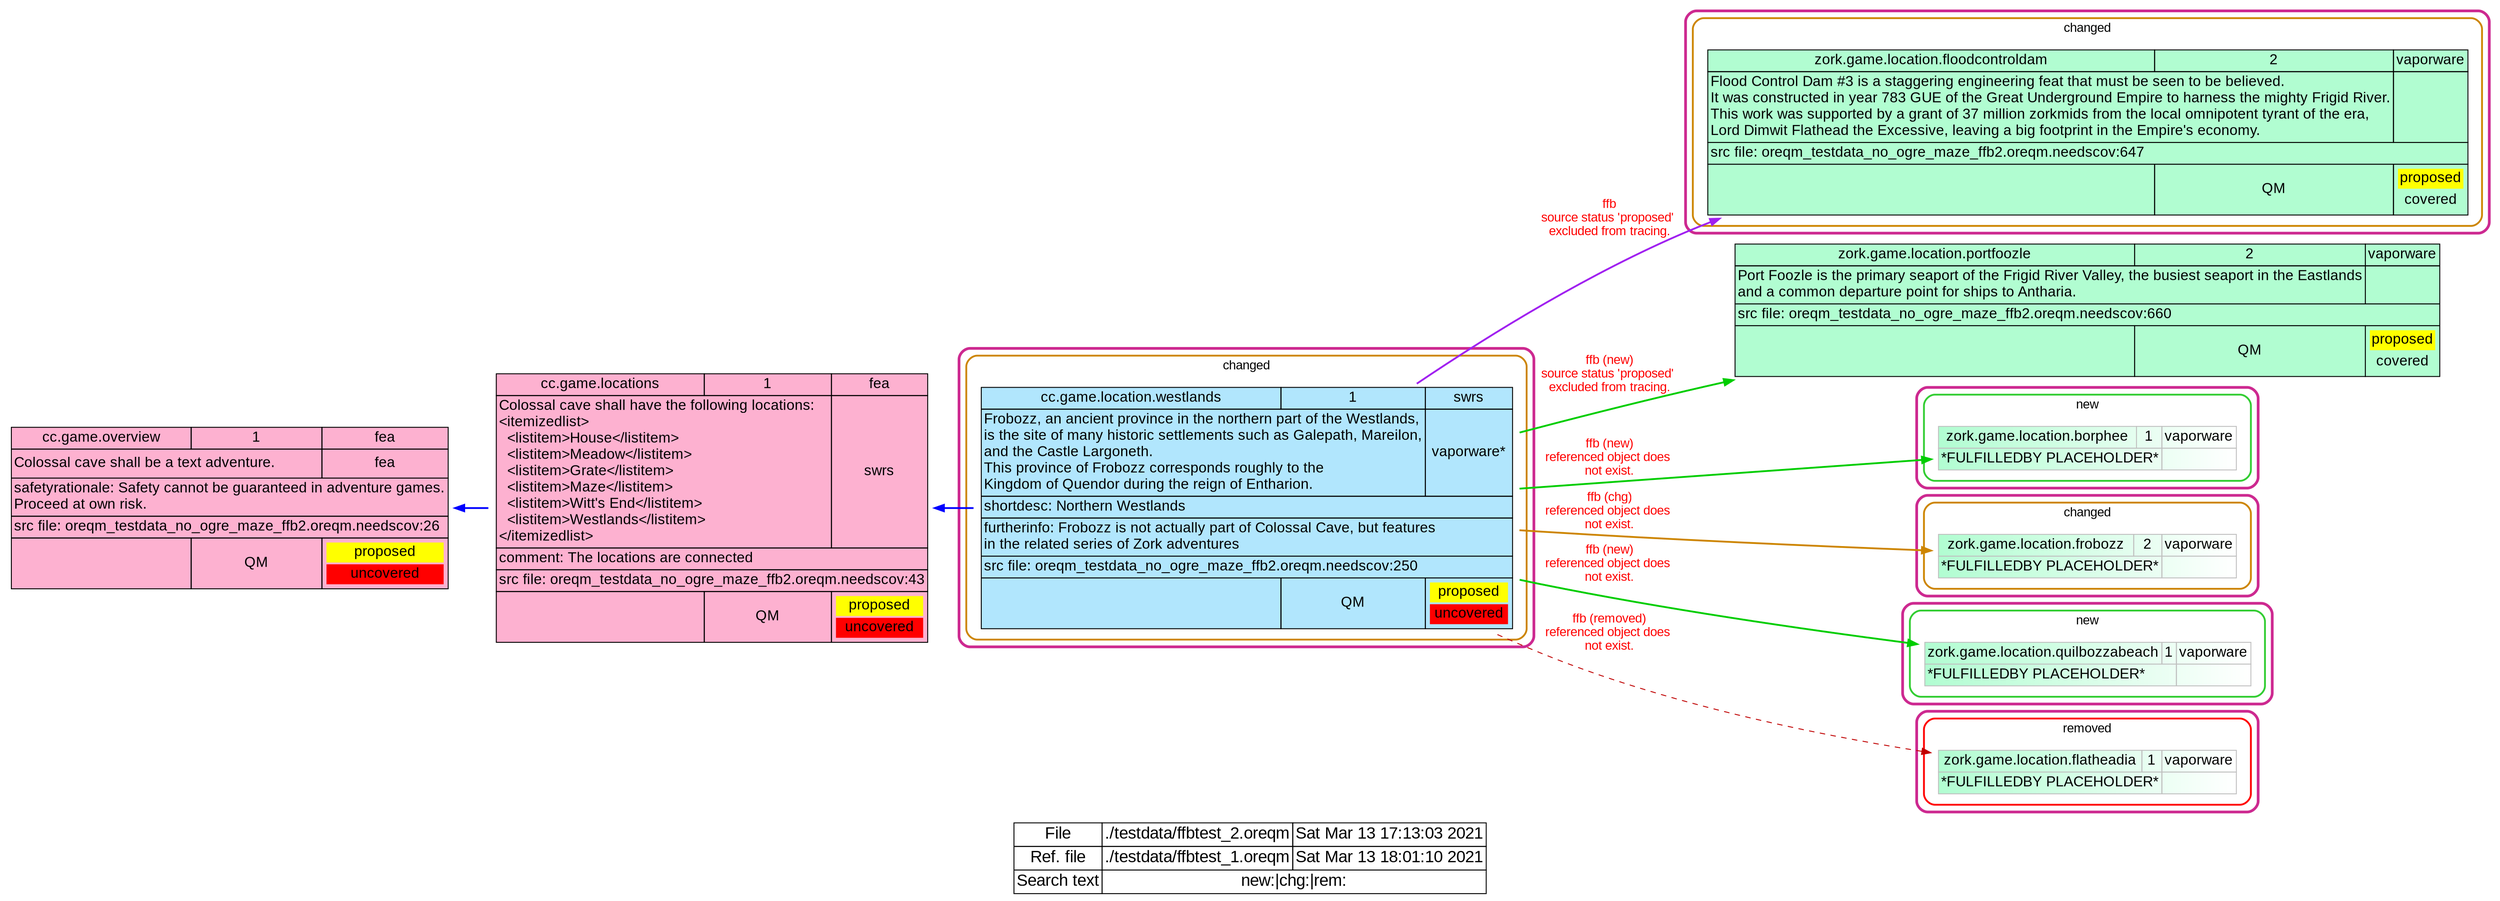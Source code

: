 digraph "" {
  rankdir="RL"
  node [shape=plaintext fontname="Arial" fontsize=16]
  edge [color="blue",dir="forward",arrowhead="normal",arrowtail="normal"];

  "cc.game.overview" [id="cc.game.overview" label=<
      <TABLE BGCOLOR="#FDB1D0" BORDER="0" CELLSPACING="0" CELLBORDER="1" COLOR="black" >
        <TR><TD CELLSPACING="0" >cc.game.overview</TD><TD>1</TD><TD>fea</TD></TR>
        <TR><TD COLSPAN="2" ALIGN="LEFT">Colossal cave shall be a text adventure.<BR ALIGN="LEFT"/></TD><TD><TABLE BORDER="0"><TR><TD>fea</TD></TR></TABLE></TD></TR>
        <TR><TD COLSPAN="3" ALIGN="LEFT">safetyrationale: Safety cannot be guaranteed in adventure games.<BR ALIGN="LEFT"/>Proceed at own risk.<BR ALIGN="LEFT"/></TD></TR>
        <TR><TD COLSPAN="3" ALIGN="LEFT">src file: oreqm_testdata_no_ogre_maze_ffb2.oreqm.needscov:26<BR ALIGN="LEFT"/></TD></TR>
        <TR><TD></TD><TD>QM</TD><TD><TABLE BORDER="0"><TR><TD BGCOLOR="yellow">proposed</TD></TR><TR><TD BGCOLOR="red">uncovered</TD></TR></TABLE></TD></TR>
      </TABLE>>];

  "cc.game.locations" [id="cc.game.locations" label=<
      <TABLE BGCOLOR="#FDB1D0" BORDER="0" CELLSPACING="0" CELLBORDER="1" COLOR="black" >
        <TR><TD CELLSPACING="0" >cc.game.locations</TD><TD>1</TD><TD>fea</TD></TR>
        <TR><TD COLSPAN="2" ALIGN="LEFT">Colossal cave shall have the following locations:<BR ALIGN="LEFT"/>&lt;itemizedlist&gt;<BR ALIGN="LEFT"/>  &lt;listitem&gt;House&lt;/listitem&gt;<BR ALIGN="LEFT"/>  &lt;listitem&gt;Meadow&lt;/listitem&gt;<BR ALIGN="LEFT"/>  &lt;listitem&gt;Grate&lt;/listitem&gt;<BR ALIGN="LEFT"/>  &lt;listitem&gt;Maze&lt;/listitem&gt;<BR ALIGN="LEFT"/>  &lt;listitem&gt;Witt's End&lt;/listitem&gt;<BR ALIGN="LEFT"/>  &lt;listitem&gt;Westlands&lt;/listitem&gt;<BR ALIGN="LEFT"/>&lt;/itemizedlist&gt;<BR ALIGN="LEFT"/></TD><TD><TABLE BORDER="0"><TR><TD>swrs</TD></TR></TABLE></TD></TR>
        <TR><TD COLSPAN="3" ALIGN="LEFT">comment: The locations are connected<BR ALIGN="LEFT"/></TD></TR>
        <TR><TD COLSPAN="3" ALIGN="LEFT">src file: oreqm_testdata_no_ogre_maze_ffb2.oreqm.needscov:43<BR ALIGN="LEFT"/></TD></TR>
        <TR><TD></TD><TD>QM</TD><TD><TABLE BORDER="0"><TR><TD BGCOLOR="yellow">proposed</TD></TR><TR><TD BGCOLOR="red">uncovered</TD></TR></TABLE></TD></TR>
      </TABLE>>];

subgraph "cluster_cc.game.location.westlands" { id="sel_cc.game.location.westlands" color=maroon3 penwidth=3 label="" style="rounded"
subgraph "cluster_cc.game.location.westlands_changed" { color=orange3 penwidth=2 label="changed" fontname="Arial" labelloc="t" style="rounded"
  "cc.game.location.westlands" [id="cc.game.location.westlands" label=<
      <TABLE BGCOLOR="#B1E6FD" BORDER="0" CELLSPACING="0" CELLBORDER="1" COLOR="black" >
        <TR><TD CELLSPACING="0" >cc.game.location.westlands</TD><TD>1</TD><TD>swrs</TD></TR>
        <TR><TD COLSPAN="2" ALIGN="LEFT">Frobozz, an ancient province in the northern part of the Westlands,<BR ALIGN="LEFT"/>is the site of many historic settlements such as Galepath, Mareilon,<BR ALIGN="LEFT"/>and the Castle Largoneth.<BR ALIGN="LEFT"/>This province of Frobozz corresponds roughly to the<BR ALIGN="LEFT"/>Kingdom of Quendor during the reign of Entharion.<BR ALIGN="LEFT"/></TD><TD><TABLE BORDER="0"><TR><TD>vaporware*</TD></TR></TABLE></TD></TR>
        <TR><TD COLSPAN="3" ALIGN="LEFT">shortdesc: Northern Westlands<BR ALIGN="LEFT"/></TD></TR>
        <TR><TD COLSPAN="3" ALIGN="LEFT">furtherinfo: Frobozz is not actually part of Colossal Cave, but features<BR ALIGN="LEFT"/>in the related series of Zork adventures<BR ALIGN="LEFT"/></TD></TR>
        <TR><TD COLSPAN="3" ALIGN="LEFT">src file: oreqm_testdata_no_ogre_maze_ffb2.oreqm.needscov:250<BR ALIGN="LEFT"/></TD></TR>
        <TR><TD></TD><TD>QM</TD><TD><TABLE BORDER="0"><TR><TD BGCOLOR="yellow">proposed</TD></TR><TR><TD BGCOLOR="red">uncovered</TD></TR></TABLE></TD></TR>
      </TABLE>>];
}
}

subgraph "cluster_zork.game.location.floodcontroldam" { id="sel_zork.game.location.floodcontroldam" color=maroon3 penwidth=3 label="" style="rounded"
subgraph "cluster_zork.game.location.floodcontroldam_changed" { color=orange3 penwidth=2 label="changed" fontname="Arial" labelloc="t" style="rounded"
  "zork.game.location.floodcontroldam" [id="zork.game.location.floodcontroldam" label=<
      <TABLE BGCOLOR="#B1FDD1" BORDER="0" CELLSPACING="0" CELLBORDER="1" COLOR="black" >
        <TR><TD CELLSPACING="0" >zork.game.location.floodcontroldam</TD><TD>2</TD><TD>vaporware</TD></TR>
        <TR><TD COLSPAN="2" ALIGN="LEFT">Flood Control Dam #3 is a staggering engineering feat that must be seen to be believed.<BR ALIGN="LEFT"/>It was constructed in year 783 GUE of the Great Underground Empire to harness the mighty Frigid River.<BR ALIGN="LEFT"/>This work was supported by a grant of 37 million zorkmids from the local omnipotent tyrant of the era,<BR ALIGN="LEFT"/>Lord Dimwit Flathead the Excessive, leaving a big footprint in the Empire's economy.<BR ALIGN="LEFT"/></TD><TD></TD></TR>
        <TR><TD COLSPAN="3" ALIGN="LEFT">src file: oreqm_testdata_no_ogre_maze_ffb2.oreqm.needscov:647<BR ALIGN="LEFT"/></TD></TR>
        <TR><TD></TD><TD>QM</TD><TD><TABLE BORDER="0"><TR><TD BGCOLOR="yellow">proposed</TD></TR><TR><TD >covered</TD></TR></TABLE></TD></TR>
      </TABLE>>];
}
}

  "zork.game.location.portfoozle" [id="zork.game.location.portfoozle" label=<
      <TABLE BGCOLOR="#B1FDD1" BORDER="0" CELLSPACING="0" CELLBORDER="1" COLOR="black" >
        <TR><TD CELLSPACING="0" >zork.game.location.portfoozle</TD><TD>2</TD><TD>vaporware</TD></TR>
        <TR><TD COLSPAN="2" ALIGN="LEFT">Port Foozle is the primary seaport of the Frigid River Valley, the busiest seaport in the Eastlands<BR ALIGN="LEFT"/>and a common departure point for ships to Antharia.<BR ALIGN="LEFT"/></TD><TD></TD></TR>
        <TR><TD COLSPAN="3" ALIGN="LEFT">src file: oreqm_testdata_no_ogre_maze_ffb2.oreqm.needscov:660<BR ALIGN="LEFT"/></TD></TR>
        <TR><TD></TD><TD>QM</TD><TD><TABLE BORDER="0"><TR><TD BGCOLOR="yellow">proposed</TD></TR><TR><TD >covered</TD></TR></TABLE></TD></TR>
      </TABLE>>];

subgraph "cluster_zork.game.location.borphee" { id="sel_zork.game.location.borphee" color=maroon3 penwidth=3 label="" style="rounded"
subgraph "cluster_zork.game.location.borphee_new" { color=limegreen penwidth=2 label="new" fontname="Arial" labelloc="t" style="rounded"
  "zork.game.location.borphee" [id="zork.game.location.borphee" label=<
      <TABLE BGCOLOR="#B1FDD1:white" BORDER="0" CELLSPACING="0" CELLBORDER="1" COLOR="grey" >
        <TR><TD CELLSPACING="0" >zork.game.location.borphee</TD><TD>1</TD><TD>vaporware</TD></TR>
        <TR><TD COLSPAN="2" ALIGN="LEFT">*FULFILLEDBY PLACEHOLDER*<BR ALIGN="LEFT"/></TD><TD></TD></TR>
      </TABLE>>];
}
}

subgraph "cluster_zork.game.location.frobozz" { id="sel_zork.game.location.frobozz" color=maroon3 penwidth=3 label="" style="rounded"
subgraph "cluster_zork.game.location.frobozz_changed" { color=orange3 penwidth=2 label="changed" fontname="Arial" labelloc="t" style="rounded"
  "zork.game.location.frobozz" [id="zork.game.location.frobozz" label=<
      <TABLE BGCOLOR="#B1FDD1:white" BORDER="0" CELLSPACING="0" CELLBORDER="1" COLOR="grey" >
        <TR><TD CELLSPACING="0" >zork.game.location.frobozz</TD><TD>2</TD><TD>vaporware</TD></TR>
        <TR><TD COLSPAN="2" ALIGN="LEFT">*FULFILLEDBY PLACEHOLDER*<BR ALIGN="LEFT"/></TD><TD></TD></TR>
      </TABLE>>];
}
}

subgraph "cluster_zork.game.location.quilbozzabeach" { id="sel_zork.game.location.quilbozzabeach" color=maroon3 penwidth=3 label="" style="rounded"
subgraph "cluster_zork.game.location.quilbozzabeach_new" { color=limegreen penwidth=2 label="new" fontname="Arial" labelloc="t" style="rounded"
  "zork.game.location.quilbozzabeach" [id="zork.game.location.quilbozzabeach" label=<
      <TABLE BGCOLOR="#B1FDD1:white" BORDER="0" CELLSPACING="0" CELLBORDER="1" COLOR="grey" >
        <TR><TD CELLSPACING="0" >zork.game.location.quilbozzabeach</TD><TD>1</TD><TD>vaporware</TD></TR>
        <TR><TD COLSPAN="2" ALIGN="LEFT">*FULFILLEDBY PLACEHOLDER*<BR ALIGN="LEFT"/></TD><TD></TD></TR>
      </TABLE>>];
}
}

subgraph "cluster_zork.game.location.flatheadia" { id="sel_zork.game.location.flatheadia" color=maroon3 penwidth=3 label="" style="rounded"
subgraph "cluster_zork.game.location.flatheadia_removed" { color=red penwidth=2 label="removed" fontname="Arial" labelloc="t" style="rounded"
  "zork.game.location.flatheadia" [id="zork.game.location.flatheadia" label=<
      <TABLE BGCOLOR="#B1FDD1:white" BORDER="0" CELLSPACING="0" CELLBORDER="1" COLOR="grey" >
        <TR><TD CELLSPACING="0" >zork.game.location.flatheadia</TD><TD>1</TD><TD>vaporware</TD></TR>
        <TR><TD COLSPAN="2" ALIGN="LEFT">*FULFILLEDBY PLACEHOLDER*<BR ALIGN="LEFT"/></TD><TD></TD></TR>
      </TABLE>>];
}
}


  # Edges
  "cc.game.locations" -> "cc.game.overview" [style=bold fontname="Arial" label=""];
  "cc.game.location.westlands" -> "cc.game.locations" [style=bold fontname="Arial" label=""];
  "zork.game.location.floodcontroldam" -> "cc.game.location.westlands" [style=bold color=purple dir=back fontcolor="red" fontname="Arial" label="ffb\nsource status 'proposed' \nexcluded from tracing."];
  "zork.game.location.portfoozle" -> "cc.game.location.westlands" [style=bold color=green3 dir=back fontcolor="red" fontname="Arial" label="ffb (new)\nsource status 'proposed' \nexcluded from tracing."];
  "zork.game.location.borphee" -> "cc.game.location.westlands" [style=bold color=green3 dir=back fontcolor="red" fontname="Arial" label="ffb (new)\nreferenced object does \nnot exist."];
  "zork.game.location.frobozz" -> "cc.game.location.westlands" [style=bold color=orange3 dir=back fontcolor="red" fontname="Arial" label="ffb (chg)\nreferenced object does \nnot exist."];
  "zork.game.location.quilbozzabeach" -> "cc.game.location.westlands" [style=bold color=green3 dir=back fontcolor="red" fontname="Arial" label="ffb (new)\nreferenced object does \nnot exist."];
  "zork.game.location.flatheadia" -> "cc.game.location.westlands" [style=bold color="#C00000" style=dashed dir=back fontcolor="red" fontname="Arial" label="ffb (removed)\nreferenced object does \nnot exist."];

  label=<
    <table border="0" cellspacing="0" cellborder="1">
      <tr><td cellspacing="0" >File</td><td>./testdata/ffbtest_2.oreqm</td><td>Sat Mar 13 17:13:03 2021</td></tr>
      <tr><td>Ref. file</td><td>./testdata/ffbtest_1.oreqm</td><td>Sat Mar 13 18:01:10 2021</td></tr>
      <tr><td>Search text</td><td colspan="2">new:|chg:|rem:<BR ALIGN="LEFT"/></td></tr>
    </table>>
  labelloc=b
  fontsize=18
  fontcolor=black
  fontname="Arial"

}

